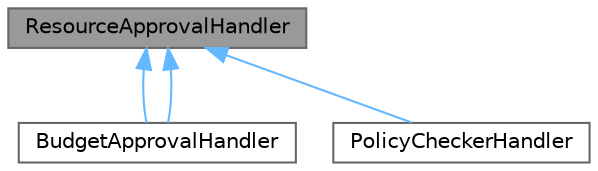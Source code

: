 digraph "ResourceApprovalHandler"
{
 // LATEX_PDF_SIZE
  bgcolor="transparent";
  edge [fontname=Helvetica,fontsize=10,labelfontname=Helvetica,labelfontsize=10];
  node [fontname=Helvetica,fontsize=10,shape=box,height=0.2,width=0.4];
  Node1 [id="Node000001",label="ResourceApprovalHandler",height=0.2,width=0.4,color="gray40", fillcolor="grey60", style="filled", fontcolor="black",tooltip="Base class for handling resource approval requests."];
  Node1 -> Node2 [id="edge1_Node000001_Node000002",dir="back",color="steelblue1",style="solid",tooltip=" "];
  Node2 [id="Node000002",label="BudgetApprovalHandler",height=0.2,width=0.4,color="gray40", fillcolor="white", style="filled",URL="$classBudgetApprovalHandler.html",tooltip="Handles budget approval requests."];
  Node1 -> Node2 [id="edge2_Node000001_Node000002",dir="back",color="steelblue1",style="solid",tooltip=" "];
  Node1 -> Node3 [id="edge3_Node000001_Node000003",dir="back",color="steelblue1",style="solid",tooltip=" "];
  Node3 [id="Node000003",label="PolicyCheckerHandler",height=0.2,width=0.4,color="gray40", fillcolor="white", style="filled",URL="$classPolicyCheckerHandler.html",tooltip="Handles policy enforcement checks for resource approval requests."];
}
